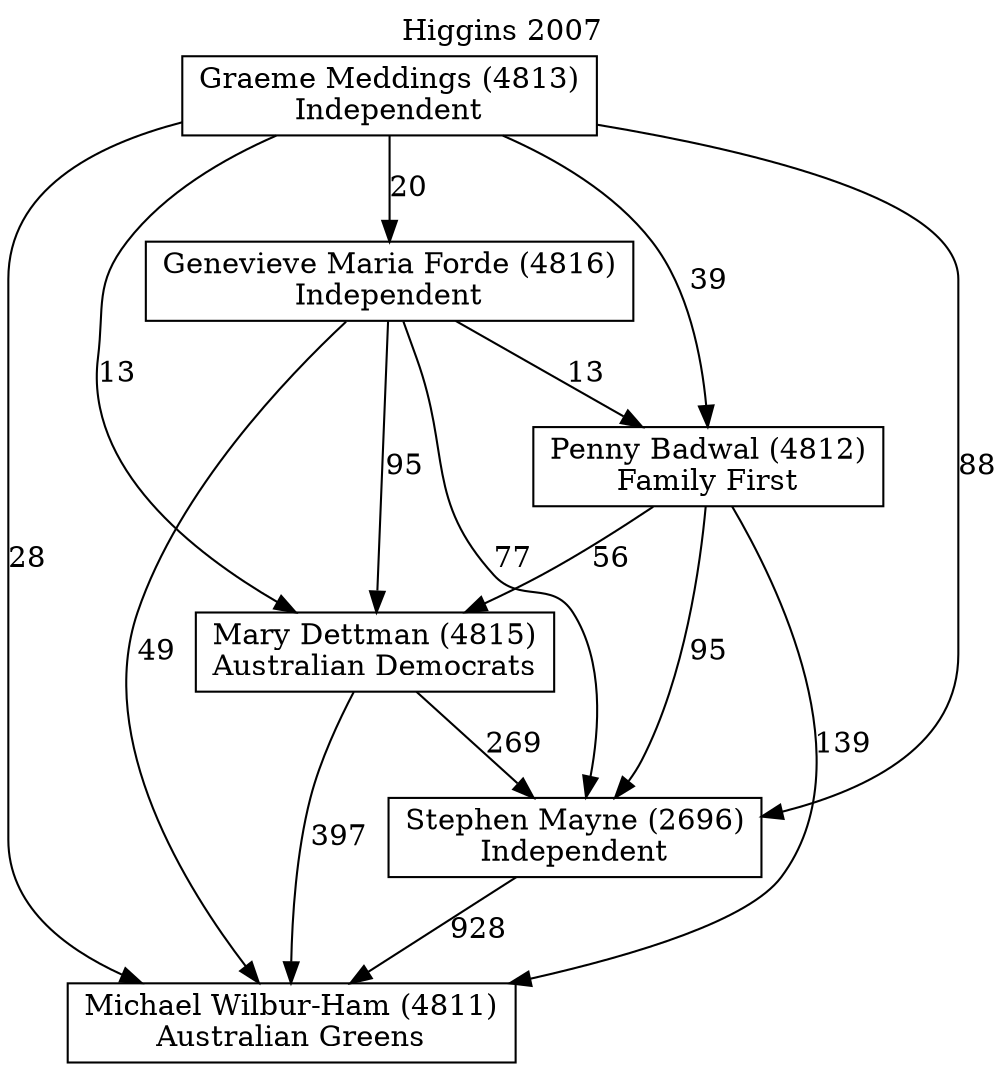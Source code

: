 // House preference flow
digraph "Michael Wilbur-Ham (4811)_Higgins_2007" {
	graph [label="Higgins 2007" labelloc=t mclimit=10]
	node [shape=box]
	"Genevieve Maria Forde (4816)" [label="Genevieve Maria Forde (4816)
Independent"]
	"Graeme Meddings (4813)" [label="Graeme Meddings (4813)
Independent"]
	"Mary Dettman (4815)" [label="Mary Dettman (4815)
Australian Democrats"]
	"Michael Wilbur-Ham (4811)" [label="Michael Wilbur-Ham (4811)
Australian Greens"]
	"Penny Badwal (4812)" [label="Penny Badwal (4812)
Family First"]
	"Stephen Mayne (2696)" [label="Stephen Mayne (2696)
Independent"]
	"Genevieve Maria Forde (4816)" -> "Mary Dettman (4815)" [label=95]
	"Genevieve Maria Forde (4816)" -> "Michael Wilbur-Ham (4811)" [label=49]
	"Genevieve Maria Forde (4816)" -> "Penny Badwal (4812)" [label=13]
	"Genevieve Maria Forde (4816)" -> "Stephen Mayne (2696)" [label=77]
	"Graeme Meddings (4813)" -> "Genevieve Maria Forde (4816)" [label=20]
	"Graeme Meddings (4813)" -> "Mary Dettman (4815)" [label=13]
	"Graeme Meddings (4813)" -> "Michael Wilbur-Ham (4811)" [label=28]
	"Graeme Meddings (4813)" -> "Penny Badwal (4812)" [label=39]
	"Graeme Meddings (4813)" -> "Stephen Mayne (2696)" [label=88]
	"Mary Dettman (4815)" -> "Michael Wilbur-Ham (4811)" [label=397]
	"Mary Dettman (4815)" -> "Stephen Mayne (2696)" [label=269]
	"Penny Badwal (4812)" -> "Mary Dettman (4815)" [label=56]
	"Penny Badwal (4812)" -> "Michael Wilbur-Ham (4811)" [label=139]
	"Penny Badwal (4812)" -> "Stephen Mayne (2696)" [label=95]
	"Stephen Mayne (2696)" -> "Michael Wilbur-Ham (4811)" [label=928]
}
